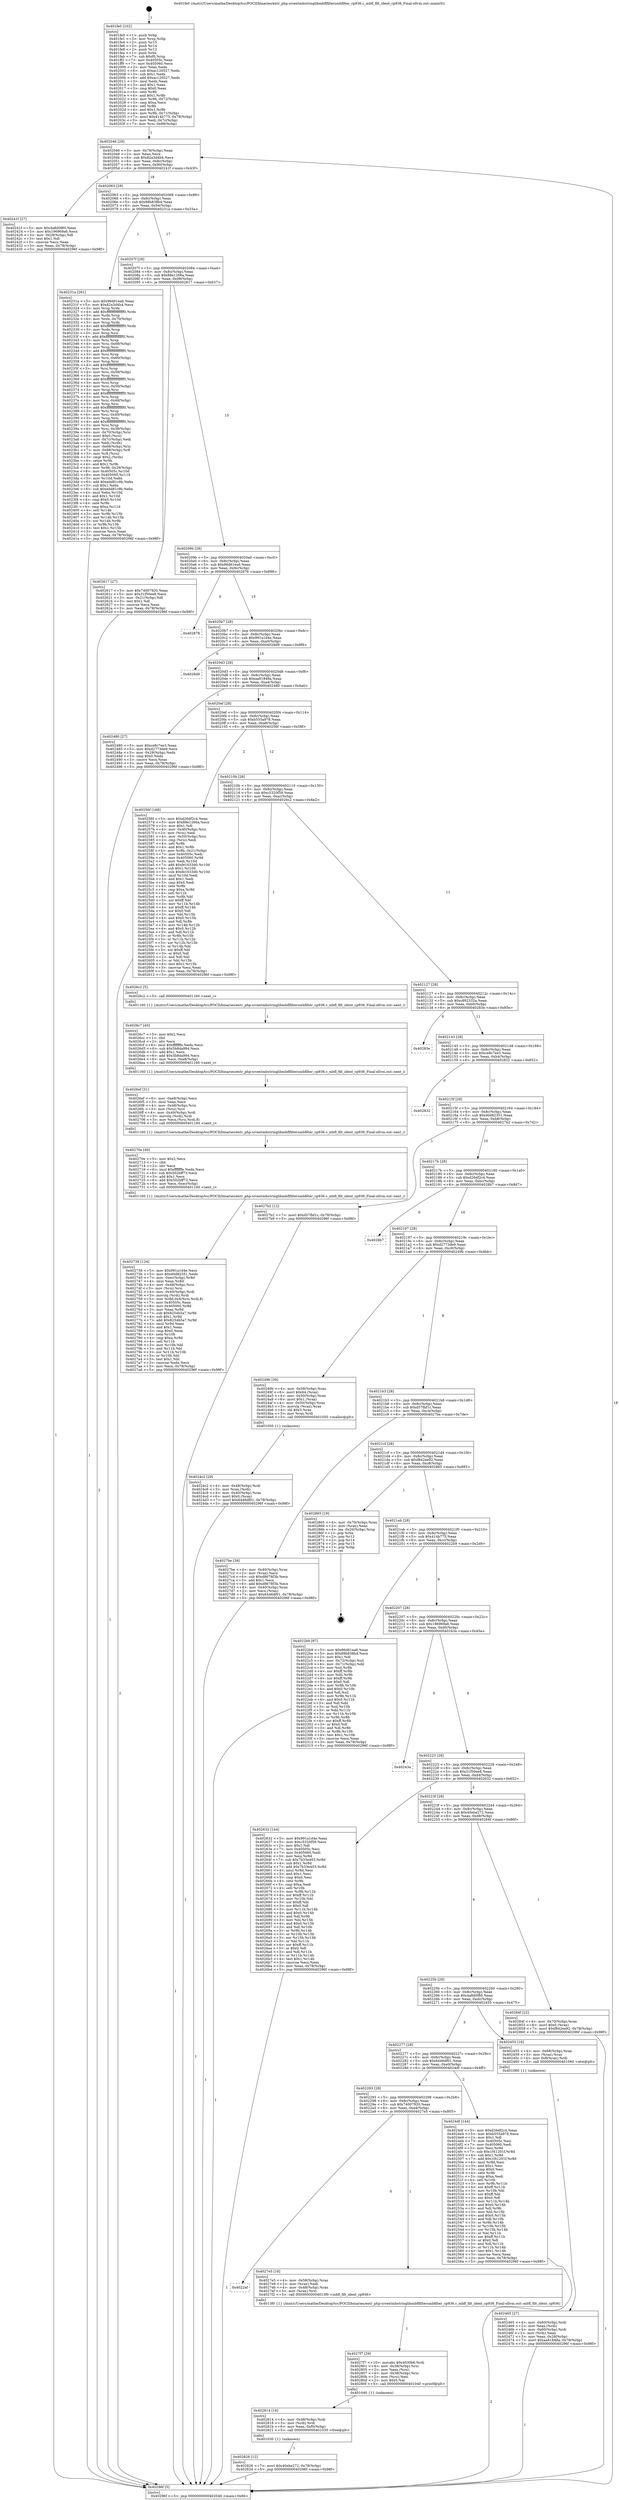 digraph "0x401fe0" {
  label = "0x401fe0 (/mnt/c/Users/mathe/Desktop/tcc/POCII/binaries/extr_php-srcextmbstringlibmbflfiltersmbfilter_cp936.c_mbfl_filt_ident_cp936_Final-ollvm.out::main(0))"
  labelloc = "t"
  node[shape=record]

  Entry [label="",width=0.3,height=0.3,shape=circle,fillcolor=black,style=filled]
  "0x402046" [label="{
     0x402046 [29]\l
     | [instrs]\l
     &nbsp;&nbsp;0x402046 \<+3\>: mov -0x78(%rbp),%eax\l
     &nbsp;&nbsp;0x402049 \<+2\>: mov %eax,%ecx\l
     &nbsp;&nbsp;0x40204b \<+6\>: sub $0x82a3d4b4,%ecx\l
     &nbsp;&nbsp;0x402051 \<+6\>: mov %eax,-0x8c(%rbp)\l
     &nbsp;&nbsp;0x402057 \<+6\>: mov %ecx,-0x90(%rbp)\l
     &nbsp;&nbsp;0x40205d \<+6\>: je 000000000040241f \<main+0x43f\>\l
  }"]
  "0x40241f" [label="{
     0x40241f [27]\l
     | [instrs]\l
     &nbsp;&nbsp;0x40241f \<+5\>: mov $0x4a8d0f80,%eax\l
     &nbsp;&nbsp;0x402424 \<+5\>: mov $0x196969a6,%ecx\l
     &nbsp;&nbsp;0x402429 \<+3\>: mov -0x29(%rbp),%dl\l
     &nbsp;&nbsp;0x40242c \<+3\>: test $0x1,%dl\l
     &nbsp;&nbsp;0x40242f \<+3\>: cmovne %ecx,%eax\l
     &nbsp;&nbsp;0x402432 \<+3\>: mov %eax,-0x78(%rbp)\l
     &nbsp;&nbsp;0x402435 \<+5\>: jmp 000000000040296f \<main+0x98f\>\l
  }"]
  "0x402063" [label="{
     0x402063 [28]\l
     | [instrs]\l
     &nbsp;&nbsp;0x402063 \<+5\>: jmp 0000000000402068 \<main+0x88\>\l
     &nbsp;&nbsp;0x402068 \<+6\>: mov -0x8c(%rbp),%eax\l
     &nbsp;&nbsp;0x40206e \<+5\>: sub $0x88b838b4,%eax\l
     &nbsp;&nbsp;0x402073 \<+6\>: mov %eax,-0x94(%rbp)\l
     &nbsp;&nbsp;0x402079 \<+6\>: je 000000000040231a \<main+0x33a\>\l
  }"]
  Exit [label="",width=0.3,height=0.3,shape=circle,fillcolor=black,style=filled,peripheries=2]
  "0x40231a" [label="{
     0x40231a [261]\l
     | [instrs]\l
     &nbsp;&nbsp;0x40231a \<+5\>: mov $0x96d61ea6,%eax\l
     &nbsp;&nbsp;0x40231f \<+5\>: mov $0x82a3d4b4,%ecx\l
     &nbsp;&nbsp;0x402324 \<+3\>: mov %rsp,%rdx\l
     &nbsp;&nbsp;0x402327 \<+4\>: add $0xfffffffffffffff0,%rdx\l
     &nbsp;&nbsp;0x40232b \<+3\>: mov %rdx,%rsp\l
     &nbsp;&nbsp;0x40232e \<+4\>: mov %rdx,-0x70(%rbp)\l
     &nbsp;&nbsp;0x402332 \<+3\>: mov %rsp,%rdx\l
     &nbsp;&nbsp;0x402335 \<+4\>: add $0xfffffffffffffff0,%rdx\l
     &nbsp;&nbsp;0x402339 \<+3\>: mov %rdx,%rsp\l
     &nbsp;&nbsp;0x40233c \<+3\>: mov %rsp,%rsi\l
     &nbsp;&nbsp;0x40233f \<+4\>: add $0xfffffffffffffff0,%rsi\l
     &nbsp;&nbsp;0x402343 \<+3\>: mov %rsi,%rsp\l
     &nbsp;&nbsp;0x402346 \<+4\>: mov %rsi,-0x68(%rbp)\l
     &nbsp;&nbsp;0x40234a \<+3\>: mov %rsp,%rsi\l
     &nbsp;&nbsp;0x40234d \<+4\>: add $0xfffffffffffffff0,%rsi\l
     &nbsp;&nbsp;0x402351 \<+3\>: mov %rsi,%rsp\l
     &nbsp;&nbsp;0x402354 \<+4\>: mov %rsi,-0x60(%rbp)\l
     &nbsp;&nbsp;0x402358 \<+3\>: mov %rsp,%rsi\l
     &nbsp;&nbsp;0x40235b \<+4\>: add $0xfffffffffffffff0,%rsi\l
     &nbsp;&nbsp;0x40235f \<+3\>: mov %rsi,%rsp\l
     &nbsp;&nbsp;0x402362 \<+4\>: mov %rsi,-0x58(%rbp)\l
     &nbsp;&nbsp;0x402366 \<+3\>: mov %rsp,%rsi\l
     &nbsp;&nbsp;0x402369 \<+4\>: add $0xfffffffffffffff0,%rsi\l
     &nbsp;&nbsp;0x40236d \<+3\>: mov %rsi,%rsp\l
     &nbsp;&nbsp;0x402370 \<+4\>: mov %rsi,-0x50(%rbp)\l
     &nbsp;&nbsp;0x402374 \<+3\>: mov %rsp,%rsi\l
     &nbsp;&nbsp;0x402377 \<+4\>: add $0xfffffffffffffff0,%rsi\l
     &nbsp;&nbsp;0x40237b \<+3\>: mov %rsi,%rsp\l
     &nbsp;&nbsp;0x40237e \<+4\>: mov %rsi,-0x48(%rbp)\l
     &nbsp;&nbsp;0x402382 \<+3\>: mov %rsp,%rsi\l
     &nbsp;&nbsp;0x402385 \<+4\>: add $0xfffffffffffffff0,%rsi\l
     &nbsp;&nbsp;0x402389 \<+3\>: mov %rsi,%rsp\l
     &nbsp;&nbsp;0x40238c \<+4\>: mov %rsi,-0x40(%rbp)\l
     &nbsp;&nbsp;0x402390 \<+3\>: mov %rsp,%rsi\l
     &nbsp;&nbsp;0x402393 \<+4\>: add $0xfffffffffffffff0,%rsi\l
     &nbsp;&nbsp;0x402397 \<+3\>: mov %rsi,%rsp\l
     &nbsp;&nbsp;0x40239a \<+4\>: mov %rsi,-0x38(%rbp)\l
     &nbsp;&nbsp;0x40239e \<+4\>: mov -0x70(%rbp),%rsi\l
     &nbsp;&nbsp;0x4023a2 \<+6\>: movl $0x0,(%rsi)\l
     &nbsp;&nbsp;0x4023a8 \<+3\>: mov -0x7c(%rbp),%edi\l
     &nbsp;&nbsp;0x4023ab \<+2\>: mov %edi,(%rdx)\l
     &nbsp;&nbsp;0x4023ad \<+4\>: mov -0x68(%rbp),%rsi\l
     &nbsp;&nbsp;0x4023b1 \<+7\>: mov -0x88(%rbp),%r8\l
     &nbsp;&nbsp;0x4023b8 \<+3\>: mov %r8,(%rsi)\l
     &nbsp;&nbsp;0x4023bb \<+3\>: cmpl $0x2,(%rdx)\l
     &nbsp;&nbsp;0x4023be \<+4\>: setne %r9b\l
     &nbsp;&nbsp;0x4023c2 \<+4\>: and $0x1,%r9b\l
     &nbsp;&nbsp;0x4023c6 \<+4\>: mov %r9b,-0x29(%rbp)\l
     &nbsp;&nbsp;0x4023ca \<+8\>: mov 0x40505c,%r10d\l
     &nbsp;&nbsp;0x4023d2 \<+8\>: mov 0x405060,%r11d\l
     &nbsp;&nbsp;0x4023da \<+3\>: mov %r10d,%ebx\l
     &nbsp;&nbsp;0x4023dd \<+6\>: add $0xedd81c9b,%ebx\l
     &nbsp;&nbsp;0x4023e3 \<+3\>: sub $0x1,%ebx\l
     &nbsp;&nbsp;0x4023e6 \<+6\>: sub $0xedd81c9b,%ebx\l
     &nbsp;&nbsp;0x4023ec \<+4\>: imul %ebx,%r10d\l
     &nbsp;&nbsp;0x4023f0 \<+4\>: and $0x1,%r10d\l
     &nbsp;&nbsp;0x4023f4 \<+4\>: cmp $0x0,%r10d\l
     &nbsp;&nbsp;0x4023f8 \<+4\>: sete %r9b\l
     &nbsp;&nbsp;0x4023fc \<+4\>: cmp $0xa,%r11d\l
     &nbsp;&nbsp;0x402400 \<+4\>: setl %r14b\l
     &nbsp;&nbsp;0x402404 \<+3\>: mov %r9b,%r15b\l
     &nbsp;&nbsp;0x402407 \<+3\>: and %r14b,%r15b\l
     &nbsp;&nbsp;0x40240a \<+3\>: xor %r14b,%r9b\l
     &nbsp;&nbsp;0x40240d \<+3\>: or %r9b,%r15b\l
     &nbsp;&nbsp;0x402410 \<+4\>: test $0x1,%r15b\l
     &nbsp;&nbsp;0x402414 \<+3\>: cmovne %ecx,%eax\l
     &nbsp;&nbsp;0x402417 \<+3\>: mov %eax,-0x78(%rbp)\l
     &nbsp;&nbsp;0x40241a \<+5\>: jmp 000000000040296f \<main+0x98f\>\l
  }"]
  "0x40207f" [label="{
     0x40207f [28]\l
     | [instrs]\l
     &nbsp;&nbsp;0x40207f \<+5\>: jmp 0000000000402084 \<main+0xa4\>\l
     &nbsp;&nbsp;0x402084 \<+6\>: mov -0x8c(%rbp),%eax\l
     &nbsp;&nbsp;0x40208a \<+5\>: sub $0x88e1266a,%eax\l
     &nbsp;&nbsp;0x40208f \<+6\>: mov %eax,-0x98(%rbp)\l
     &nbsp;&nbsp;0x402095 \<+6\>: je 0000000000402617 \<main+0x637\>\l
  }"]
  "0x402826" [label="{
     0x402826 [12]\l
     | [instrs]\l
     &nbsp;&nbsp;0x402826 \<+7\>: movl $0x40ebe272,-0x78(%rbp)\l
     &nbsp;&nbsp;0x40282d \<+5\>: jmp 000000000040296f \<main+0x98f\>\l
  }"]
  "0x402617" [label="{
     0x402617 [27]\l
     | [instrs]\l
     &nbsp;&nbsp;0x402617 \<+5\>: mov $0x74007920,%eax\l
     &nbsp;&nbsp;0x40261c \<+5\>: mov $0x31f50ee8,%ecx\l
     &nbsp;&nbsp;0x402621 \<+3\>: mov -0x21(%rbp),%dl\l
     &nbsp;&nbsp;0x402624 \<+3\>: test $0x1,%dl\l
     &nbsp;&nbsp;0x402627 \<+3\>: cmovne %ecx,%eax\l
     &nbsp;&nbsp;0x40262a \<+3\>: mov %eax,-0x78(%rbp)\l
     &nbsp;&nbsp;0x40262d \<+5\>: jmp 000000000040296f \<main+0x98f\>\l
  }"]
  "0x40209b" [label="{
     0x40209b [28]\l
     | [instrs]\l
     &nbsp;&nbsp;0x40209b \<+5\>: jmp 00000000004020a0 \<main+0xc0\>\l
     &nbsp;&nbsp;0x4020a0 \<+6\>: mov -0x8c(%rbp),%eax\l
     &nbsp;&nbsp;0x4020a6 \<+5\>: sub $0x96d61ea6,%eax\l
     &nbsp;&nbsp;0x4020ab \<+6\>: mov %eax,-0x9c(%rbp)\l
     &nbsp;&nbsp;0x4020b1 \<+6\>: je 0000000000402878 \<main+0x898\>\l
  }"]
  "0x402814" [label="{
     0x402814 [18]\l
     | [instrs]\l
     &nbsp;&nbsp;0x402814 \<+4\>: mov -0x48(%rbp),%rdi\l
     &nbsp;&nbsp;0x402818 \<+3\>: mov (%rdi),%rdi\l
     &nbsp;&nbsp;0x40281b \<+6\>: mov %eax,-0xf0(%rbp)\l
     &nbsp;&nbsp;0x402821 \<+5\>: call 0000000000401030 \<free@plt\>\l
     | [calls]\l
     &nbsp;&nbsp;0x401030 \{1\} (unknown)\l
  }"]
  "0x402878" [label="{
     0x402878\l
  }", style=dashed]
  "0x4020b7" [label="{
     0x4020b7 [28]\l
     | [instrs]\l
     &nbsp;&nbsp;0x4020b7 \<+5\>: jmp 00000000004020bc \<main+0xdc\>\l
     &nbsp;&nbsp;0x4020bc \<+6\>: mov -0x8c(%rbp),%eax\l
     &nbsp;&nbsp;0x4020c2 \<+5\>: sub $0x991a1d4e,%eax\l
     &nbsp;&nbsp;0x4020c7 \<+6\>: mov %eax,-0xa0(%rbp)\l
     &nbsp;&nbsp;0x4020cd \<+6\>: je 00000000004028d9 \<main+0x8f9\>\l
  }"]
  "0x4027f7" [label="{
     0x4027f7 [29]\l
     | [instrs]\l
     &nbsp;&nbsp;0x4027f7 \<+10\>: movabs $0x4030b6,%rdi\l
     &nbsp;&nbsp;0x402801 \<+4\>: mov -0x38(%rbp),%rsi\l
     &nbsp;&nbsp;0x402805 \<+2\>: mov %eax,(%rsi)\l
     &nbsp;&nbsp;0x402807 \<+4\>: mov -0x38(%rbp),%rsi\l
     &nbsp;&nbsp;0x40280b \<+2\>: mov (%rsi),%esi\l
     &nbsp;&nbsp;0x40280d \<+2\>: mov $0x0,%al\l
     &nbsp;&nbsp;0x40280f \<+5\>: call 0000000000401040 \<printf@plt\>\l
     | [calls]\l
     &nbsp;&nbsp;0x401040 \{1\} (unknown)\l
  }"]
  "0x4028d9" [label="{
     0x4028d9\l
  }", style=dashed]
  "0x4020d3" [label="{
     0x4020d3 [28]\l
     | [instrs]\l
     &nbsp;&nbsp;0x4020d3 \<+5\>: jmp 00000000004020d8 \<main+0xf8\>\l
     &nbsp;&nbsp;0x4020d8 \<+6\>: mov -0x8c(%rbp),%eax\l
     &nbsp;&nbsp;0x4020de \<+5\>: sub $0xaa81848a,%eax\l
     &nbsp;&nbsp;0x4020e3 \<+6\>: mov %eax,-0xa4(%rbp)\l
     &nbsp;&nbsp;0x4020e9 \<+6\>: je 0000000000402480 \<main+0x4a0\>\l
  }"]
  "0x4022af" [label="{
     0x4022af\l
  }", style=dashed]
  "0x402480" [label="{
     0x402480 [27]\l
     | [instrs]\l
     &nbsp;&nbsp;0x402480 \<+5\>: mov $0xce8c7ee3,%eax\l
     &nbsp;&nbsp;0x402485 \<+5\>: mov $0xd2773de9,%ecx\l
     &nbsp;&nbsp;0x40248a \<+3\>: mov -0x28(%rbp),%edx\l
     &nbsp;&nbsp;0x40248d \<+3\>: cmp $0x0,%edx\l
     &nbsp;&nbsp;0x402490 \<+3\>: cmove %ecx,%eax\l
     &nbsp;&nbsp;0x402493 \<+3\>: mov %eax,-0x78(%rbp)\l
     &nbsp;&nbsp;0x402496 \<+5\>: jmp 000000000040296f \<main+0x98f\>\l
  }"]
  "0x4020ef" [label="{
     0x4020ef [28]\l
     | [instrs]\l
     &nbsp;&nbsp;0x4020ef \<+5\>: jmp 00000000004020f4 \<main+0x114\>\l
     &nbsp;&nbsp;0x4020f4 \<+6\>: mov -0x8c(%rbp),%eax\l
     &nbsp;&nbsp;0x4020fa \<+5\>: sub $0xb555a978,%eax\l
     &nbsp;&nbsp;0x4020ff \<+6\>: mov %eax,-0xa8(%rbp)\l
     &nbsp;&nbsp;0x402105 \<+6\>: je 000000000040256f \<main+0x58f\>\l
  }"]
  "0x4027e5" [label="{
     0x4027e5 [18]\l
     | [instrs]\l
     &nbsp;&nbsp;0x4027e5 \<+4\>: mov -0x58(%rbp),%rax\l
     &nbsp;&nbsp;0x4027e9 \<+2\>: mov (%rax),%edi\l
     &nbsp;&nbsp;0x4027eb \<+4\>: mov -0x48(%rbp),%rax\l
     &nbsp;&nbsp;0x4027ef \<+3\>: mov (%rax),%rsi\l
     &nbsp;&nbsp;0x4027f2 \<+5\>: call 00000000004013f0 \<mbfl_filt_ident_cp936\>\l
     | [calls]\l
     &nbsp;&nbsp;0x4013f0 \{1\} (/mnt/c/Users/mathe/Desktop/tcc/POCII/binaries/extr_php-srcextmbstringlibmbflfiltersmbfilter_cp936.c_mbfl_filt_ident_cp936_Final-ollvm.out::mbfl_filt_ident_cp936)\l
  }"]
  "0x40256f" [label="{
     0x40256f [168]\l
     | [instrs]\l
     &nbsp;&nbsp;0x40256f \<+5\>: mov $0xd26df2c4,%eax\l
     &nbsp;&nbsp;0x402574 \<+5\>: mov $0x88e1266a,%ecx\l
     &nbsp;&nbsp;0x402579 \<+2\>: mov $0x1,%dl\l
     &nbsp;&nbsp;0x40257b \<+4\>: mov -0x40(%rbp),%rsi\l
     &nbsp;&nbsp;0x40257f \<+2\>: mov (%rsi),%edi\l
     &nbsp;&nbsp;0x402581 \<+4\>: mov -0x50(%rbp),%rsi\l
     &nbsp;&nbsp;0x402585 \<+2\>: cmp (%rsi),%edi\l
     &nbsp;&nbsp;0x402587 \<+4\>: setl %r8b\l
     &nbsp;&nbsp;0x40258b \<+4\>: and $0x1,%r8b\l
     &nbsp;&nbsp;0x40258f \<+4\>: mov %r8b,-0x21(%rbp)\l
     &nbsp;&nbsp;0x402593 \<+7\>: mov 0x40505c,%edi\l
     &nbsp;&nbsp;0x40259a \<+8\>: mov 0x405060,%r9d\l
     &nbsp;&nbsp;0x4025a2 \<+3\>: mov %edi,%r10d\l
     &nbsp;&nbsp;0x4025a5 \<+7\>: add $0xfe1633d0,%r10d\l
     &nbsp;&nbsp;0x4025ac \<+4\>: sub $0x1,%r10d\l
     &nbsp;&nbsp;0x4025b0 \<+7\>: sub $0xfe1633d0,%r10d\l
     &nbsp;&nbsp;0x4025b7 \<+4\>: imul %r10d,%edi\l
     &nbsp;&nbsp;0x4025bb \<+3\>: and $0x1,%edi\l
     &nbsp;&nbsp;0x4025be \<+3\>: cmp $0x0,%edi\l
     &nbsp;&nbsp;0x4025c1 \<+4\>: sete %r8b\l
     &nbsp;&nbsp;0x4025c5 \<+4\>: cmp $0xa,%r9d\l
     &nbsp;&nbsp;0x4025c9 \<+4\>: setl %r11b\l
     &nbsp;&nbsp;0x4025cd \<+3\>: mov %r8b,%bl\l
     &nbsp;&nbsp;0x4025d0 \<+3\>: xor $0xff,%bl\l
     &nbsp;&nbsp;0x4025d3 \<+3\>: mov %r11b,%r14b\l
     &nbsp;&nbsp;0x4025d6 \<+4\>: xor $0xff,%r14b\l
     &nbsp;&nbsp;0x4025da \<+3\>: xor $0x0,%dl\l
     &nbsp;&nbsp;0x4025dd \<+3\>: mov %bl,%r15b\l
     &nbsp;&nbsp;0x4025e0 \<+4\>: and $0x0,%r15b\l
     &nbsp;&nbsp;0x4025e4 \<+3\>: and %dl,%r8b\l
     &nbsp;&nbsp;0x4025e7 \<+3\>: mov %r14b,%r12b\l
     &nbsp;&nbsp;0x4025ea \<+4\>: and $0x0,%r12b\l
     &nbsp;&nbsp;0x4025ee \<+3\>: and %dl,%r11b\l
     &nbsp;&nbsp;0x4025f1 \<+3\>: or %r8b,%r15b\l
     &nbsp;&nbsp;0x4025f4 \<+3\>: or %r11b,%r12b\l
     &nbsp;&nbsp;0x4025f7 \<+3\>: xor %r12b,%r15b\l
     &nbsp;&nbsp;0x4025fa \<+3\>: or %r14b,%bl\l
     &nbsp;&nbsp;0x4025fd \<+3\>: xor $0xff,%bl\l
     &nbsp;&nbsp;0x402600 \<+3\>: or $0x0,%dl\l
     &nbsp;&nbsp;0x402603 \<+2\>: and %dl,%bl\l
     &nbsp;&nbsp;0x402605 \<+3\>: or %bl,%r15b\l
     &nbsp;&nbsp;0x402608 \<+4\>: test $0x1,%r15b\l
     &nbsp;&nbsp;0x40260c \<+3\>: cmovne %ecx,%eax\l
     &nbsp;&nbsp;0x40260f \<+3\>: mov %eax,-0x78(%rbp)\l
     &nbsp;&nbsp;0x402612 \<+5\>: jmp 000000000040296f \<main+0x98f\>\l
  }"]
  "0x40210b" [label="{
     0x40210b [28]\l
     | [instrs]\l
     &nbsp;&nbsp;0x40210b \<+5\>: jmp 0000000000402110 \<main+0x130\>\l
     &nbsp;&nbsp;0x402110 \<+6\>: mov -0x8c(%rbp),%eax\l
     &nbsp;&nbsp;0x402116 \<+5\>: sub $0xc5320f59,%eax\l
     &nbsp;&nbsp;0x40211b \<+6\>: mov %eax,-0xac(%rbp)\l
     &nbsp;&nbsp;0x402121 \<+6\>: je 00000000004026c2 \<main+0x6e2\>\l
  }"]
  "0x402736" [label="{
     0x402736 [124]\l
     | [instrs]\l
     &nbsp;&nbsp;0x402736 \<+5\>: mov $0x991a1d4e,%ecx\l
     &nbsp;&nbsp;0x40273b \<+5\>: mov $0xd0d82351,%edx\l
     &nbsp;&nbsp;0x402740 \<+7\>: mov -0xec(%rbp),%r8d\l
     &nbsp;&nbsp;0x402747 \<+4\>: imul %eax,%r8d\l
     &nbsp;&nbsp;0x40274b \<+4\>: mov -0x48(%rbp),%rsi\l
     &nbsp;&nbsp;0x40274f \<+3\>: mov (%rsi),%rsi\l
     &nbsp;&nbsp;0x402752 \<+4\>: mov -0x40(%rbp),%rdi\l
     &nbsp;&nbsp;0x402756 \<+3\>: movslq (%rdi),%rdi\l
     &nbsp;&nbsp;0x402759 \<+5\>: mov %r8d,0x4(%rsi,%rdi,8)\l
     &nbsp;&nbsp;0x40275e \<+7\>: mov 0x40505c,%eax\l
     &nbsp;&nbsp;0x402765 \<+8\>: mov 0x405060,%r8d\l
     &nbsp;&nbsp;0x40276d \<+3\>: mov %eax,%r9d\l
     &nbsp;&nbsp;0x402770 \<+7\>: sub $0x8254b5a7,%r9d\l
     &nbsp;&nbsp;0x402777 \<+4\>: sub $0x1,%r9d\l
     &nbsp;&nbsp;0x40277b \<+7\>: add $0x8254b5a7,%r9d\l
     &nbsp;&nbsp;0x402782 \<+4\>: imul %r9d,%eax\l
     &nbsp;&nbsp;0x402786 \<+3\>: and $0x1,%eax\l
     &nbsp;&nbsp;0x402789 \<+3\>: cmp $0x0,%eax\l
     &nbsp;&nbsp;0x40278c \<+4\>: sete %r10b\l
     &nbsp;&nbsp;0x402790 \<+4\>: cmp $0xa,%r8d\l
     &nbsp;&nbsp;0x402794 \<+4\>: setl %r11b\l
     &nbsp;&nbsp;0x402798 \<+3\>: mov %r10b,%bl\l
     &nbsp;&nbsp;0x40279b \<+3\>: and %r11b,%bl\l
     &nbsp;&nbsp;0x40279e \<+3\>: xor %r11b,%r10b\l
     &nbsp;&nbsp;0x4027a1 \<+3\>: or %r10b,%bl\l
     &nbsp;&nbsp;0x4027a4 \<+3\>: test $0x1,%bl\l
     &nbsp;&nbsp;0x4027a7 \<+3\>: cmovne %edx,%ecx\l
     &nbsp;&nbsp;0x4027aa \<+3\>: mov %ecx,-0x78(%rbp)\l
     &nbsp;&nbsp;0x4027ad \<+5\>: jmp 000000000040296f \<main+0x98f\>\l
  }"]
  "0x4026c2" [label="{
     0x4026c2 [5]\l
     | [instrs]\l
     &nbsp;&nbsp;0x4026c2 \<+5\>: call 0000000000401160 \<next_i\>\l
     | [calls]\l
     &nbsp;&nbsp;0x401160 \{1\} (/mnt/c/Users/mathe/Desktop/tcc/POCII/binaries/extr_php-srcextmbstringlibmbflfiltersmbfilter_cp936.c_mbfl_filt_ident_cp936_Final-ollvm.out::next_i)\l
  }"]
  "0x402127" [label="{
     0x402127 [28]\l
     | [instrs]\l
     &nbsp;&nbsp;0x402127 \<+5\>: jmp 000000000040212c \<main+0x14c\>\l
     &nbsp;&nbsp;0x40212c \<+6\>: mov -0x8c(%rbp),%eax\l
     &nbsp;&nbsp;0x402132 \<+5\>: sub $0xc892332a,%eax\l
     &nbsp;&nbsp;0x402137 \<+6\>: mov %eax,-0xb0(%rbp)\l
     &nbsp;&nbsp;0x40213d \<+6\>: je 000000000040283e \<main+0x85e\>\l
  }"]
  "0x40270e" [label="{
     0x40270e [40]\l
     | [instrs]\l
     &nbsp;&nbsp;0x40270e \<+5\>: mov $0x2,%ecx\l
     &nbsp;&nbsp;0x402713 \<+1\>: cltd\l
     &nbsp;&nbsp;0x402714 \<+2\>: idiv %ecx\l
     &nbsp;&nbsp;0x402716 \<+6\>: imul $0xfffffffe,%edx,%ecx\l
     &nbsp;&nbsp;0x40271c \<+6\>: sub $0x502bff73,%ecx\l
     &nbsp;&nbsp;0x402722 \<+3\>: add $0x1,%ecx\l
     &nbsp;&nbsp;0x402725 \<+6\>: add $0x502bff73,%ecx\l
     &nbsp;&nbsp;0x40272b \<+6\>: mov %ecx,-0xec(%rbp)\l
     &nbsp;&nbsp;0x402731 \<+5\>: call 0000000000401160 \<next_i\>\l
     | [calls]\l
     &nbsp;&nbsp;0x401160 \{1\} (/mnt/c/Users/mathe/Desktop/tcc/POCII/binaries/extr_php-srcextmbstringlibmbflfiltersmbfilter_cp936.c_mbfl_filt_ident_cp936_Final-ollvm.out::next_i)\l
  }"]
  "0x40283e" [label="{
     0x40283e\l
  }", style=dashed]
  "0x402143" [label="{
     0x402143 [28]\l
     | [instrs]\l
     &nbsp;&nbsp;0x402143 \<+5\>: jmp 0000000000402148 \<main+0x168\>\l
     &nbsp;&nbsp;0x402148 \<+6\>: mov -0x8c(%rbp),%eax\l
     &nbsp;&nbsp;0x40214e \<+5\>: sub $0xce8c7ee3,%eax\l
     &nbsp;&nbsp;0x402153 \<+6\>: mov %eax,-0xb4(%rbp)\l
     &nbsp;&nbsp;0x402159 \<+6\>: je 0000000000402832 \<main+0x852\>\l
  }"]
  "0x4026ef" [label="{
     0x4026ef [31]\l
     | [instrs]\l
     &nbsp;&nbsp;0x4026ef \<+6\>: mov -0xe8(%rbp),%ecx\l
     &nbsp;&nbsp;0x4026f5 \<+3\>: imul %eax,%ecx\l
     &nbsp;&nbsp;0x4026f8 \<+4\>: mov -0x48(%rbp),%rsi\l
     &nbsp;&nbsp;0x4026fc \<+3\>: mov (%rsi),%rsi\l
     &nbsp;&nbsp;0x4026ff \<+4\>: mov -0x40(%rbp),%rdi\l
     &nbsp;&nbsp;0x402703 \<+3\>: movslq (%rdi),%rdi\l
     &nbsp;&nbsp;0x402706 \<+3\>: mov %ecx,(%rsi,%rdi,8)\l
     &nbsp;&nbsp;0x402709 \<+5\>: call 0000000000401160 \<next_i\>\l
     | [calls]\l
     &nbsp;&nbsp;0x401160 \{1\} (/mnt/c/Users/mathe/Desktop/tcc/POCII/binaries/extr_php-srcextmbstringlibmbflfiltersmbfilter_cp936.c_mbfl_filt_ident_cp936_Final-ollvm.out::next_i)\l
  }"]
  "0x402832" [label="{
     0x402832\l
  }", style=dashed]
  "0x40215f" [label="{
     0x40215f [28]\l
     | [instrs]\l
     &nbsp;&nbsp;0x40215f \<+5\>: jmp 0000000000402164 \<main+0x184\>\l
     &nbsp;&nbsp;0x402164 \<+6\>: mov -0x8c(%rbp),%eax\l
     &nbsp;&nbsp;0x40216a \<+5\>: sub $0xd0d82351,%eax\l
     &nbsp;&nbsp;0x40216f \<+6\>: mov %eax,-0xb8(%rbp)\l
     &nbsp;&nbsp;0x402175 \<+6\>: je 00000000004027b2 \<main+0x7d2\>\l
  }"]
  "0x4026c7" [label="{
     0x4026c7 [40]\l
     | [instrs]\l
     &nbsp;&nbsp;0x4026c7 \<+5\>: mov $0x2,%ecx\l
     &nbsp;&nbsp;0x4026cc \<+1\>: cltd\l
     &nbsp;&nbsp;0x4026cd \<+2\>: idiv %ecx\l
     &nbsp;&nbsp;0x4026cf \<+6\>: imul $0xfffffffe,%edx,%ecx\l
     &nbsp;&nbsp;0x4026d5 \<+6\>: sub $0x5b8da984,%ecx\l
     &nbsp;&nbsp;0x4026db \<+3\>: add $0x1,%ecx\l
     &nbsp;&nbsp;0x4026de \<+6\>: add $0x5b8da984,%ecx\l
     &nbsp;&nbsp;0x4026e4 \<+6\>: mov %ecx,-0xe8(%rbp)\l
     &nbsp;&nbsp;0x4026ea \<+5\>: call 0000000000401160 \<next_i\>\l
     | [calls]\l
     &nbsp;&nbsp;0x401160 \{1\} (/mnt/c/Users/mathe/Desktop/tcc/POCII/binaries/extr_php-srcextmbstringlibmbflfiltersmbfilter_cp936.c_mbfl_filt_ident_cp936_Final-ollvm.out::next_i)\l
  }"]
  "0x4027b2" [label="{
     0x4027b2 [12]\l
     | [instrs]\l
     &nbsp;&nbsp;0x4027b2 \<+7\>: movl $0xd57fbf1c,-0x78(%rbp)\l
     &nbsp;&nbsp;0x4027b9 \<+5\>: jmp 000000000040296f \<main+0x98f\>\l
  }"]
  "0x40217b" [label="{
     0x40217b [28]\l
     | [instrs]\l
     &nbsp;&nbsp;0x40217b \<+5\>: jmp 0000000000402180 \<main+0x1a0\>\l
     &nbsp;&nbsp;0x402180 \<+6\>: mov -0x8c(%rbp),%eax\l
     &nbsp;&nbsp;0x402186 \<+5\>: sub $0xd26df2c4,%eax\l
     &nbsp;&nbsp;0x40218b \<+6\>: mov %eax,-0xbc(%rbp)\l
     &nbsp;&nbsp;0x402191 \<+6\>: je 00000000004028b7 \<main+0x8d7\>\l
  }"]
  "0x402293" [label="{
     0x402293 [28]\l
     | [instrs]\l
     &nbsp;&nbsp;0x402293 \<+5\>: jmp 0000000000402298 \<main+0x2b8\>\l
     &nbsp;&nbsp;0x402298 \<+6\>: mov -0x8c(%rbp),%eax\l
     &nbsp;&nbsp;0x40229e \<+5\>: sub $0x74007920,%eax\l
     &nbsp;&nbsp;0x4022a3 \<+6\>: mov %eax,-0xe4(%rbp)\l
     &nbsp;&nbsp;0x4022a9 \<+6\>: je 00000000004027e5 \<main+0x805\>\l
  }"]
  "0x4028b7" [label="{
     0x4028b7\l
  }", style=dashed]
  "0x402197" [label="{
     0x402197 [28]\l
     | [instrs]\l
     &nbsp;&nbsp;0x402197 \<+5\>: jmp 000000000040219c \<main+0x1bc\>\l
     &nbsp;&nbsp;0x40219c \<+6\>: mov -0x8c(%rbp),%eax\l
     &nbsp;&nbsp;0x4021a2 \<+5\>: sub $0xd2773de9,%eax\l
     &nbsp;&nbsp;0x4021a7 \<+6\>: mov %eax,-0xc0(%rbp)\l
     &nbsp;&nbsp;0x4021ad \<+6\>: je 000000000040249b \<main+0x4bb\>\l
  }"]
  "0x4024df" [label="{
     0x4024df [144]\l
     | [instrs]\l
     &nbsp;&nbsp;0x4024df \<+5\>: mov $0xd26df2c4,%eax\l
     &nbsp;&nbsp;0x4024e4 \<+5\>: mov $0xb555a978,%ecx\l
     &nbsp;&nbsp;0x4024e9 \<+2\>: mov $0x1,%dl\l
     &nbsp;&nbsp;0x4024eb \<+7\>: mov 0x40505c,%esi\l
     &nbsp;&nbsp;0x4024f2 \<+7\>: mov 0x405060,%edi\l
     &nbsp;&nbsp;0x4024f9 \<+3\>: mov %esi,%r8d\l
     &nbsp;&nbsp;0x4024fc \<+7\>: sub $0x1f41201f,%r8d\l
     &nbsp;&nbsp;0x402503 \<+4\>: sub $0x1,%r8d\l
     &nbsp;&nbsp;0x402507 \<+7\>: add $0x1f41201f,%r8d\l
     &nbsp;&nbsp;0x40250e \<+4\>: imul %r8d,%esi\l
     &nbsp;&nbsp;0x402512 \<+3\>: and $0x1,%esi\l
     &nbsp;&nbsp;0x402515 \<+3\>: cmp $0x0,%esi\l
     &nbsp;&nbsp;0x402518 \<+4\>: sete %r9b\l
     &nbsp;&nbsp;0x40251c \<+3\>: cmp $0xa,%edi\l
     &nbsp;&nbsp;0x40251f \<+4\>: setl %r10b\l
     &nbsp;&nbsp;0x402523 \<+3\>: mov %r9b,%r11b\l
     &nbsp;&nbsp;0x402526 \<+4\>: xor $0xff,%r11b\l
     &nbsp;&nbsp;0x40252a \<+3\>: mov %r10b,%bl\l
     &nbsp;&nbsp;0x40252d \<+3\>: xor $0xff,%bl\l
     &nbsp;&nbsp;0x402530 \<+3\>: xor $0x0,%dl\l
     &nbsp;&nbsp;0x402533 \<+3\>: mov %r11b,%r14b\l
     &nbsp;&nbsp;0x402536 \<+4\>: and $0x0,%r14b\l
     &nbsp;&nbsp;0x40253a \<+3\>: and %dl,%r9b\l
     &nbsp;&nbsp;0x40253d \<+3\>: mov %bl,%r15b\l
     &nbsp;&nbsp;0x402540 \<+4\>: and $0x0,%r15b\l
     &nbsp;&nbsp;0x402544 \<+3\>: and %dl,%r10b\l
     &nbsp;&nbsp;0x402547 \<+3\>: or %r9b,%r14b\l
     &nbsp;&nbsp;0x40254a \<+3\>: or %r10b,%r15b\l
     &nbsp;&nbsp;0x40254d \<+3\>: xor %r15b,%r14b\l
     &nbsp;&nbsp;0x402550 \<+3\>: or %bl,%r11b\l
     &nbsp;&nbsp;0x402553 \<+4\>: xor $0xff,%r11b\l
     &nbsp;&nbsp;0x402557 \<+3\>: or $0x0,%dl\l
     &nbsp;&nbsp;0x40255a \<+3\>: and %dl,%r11b\l
     &nbsp;&nbsp;0x40255d \<+3\>: or %r11b,%r14b\l
     &nbsp;&nbsp;0x402560 \<+4\>: test $0x1,%r14b\l
     &nbsp;&nbsp;0x402564 \<+3\>: cmovne %ecx,%eax\l
     &nbsp;&nbsp;0x402567 \<+3\>: mov %eax,-0x78(%rbp)\l
     &nbsp;&nbsp;0x40256a \<+5\>: jmp 000000000040296f \<main+0x98f\>\l
  }"]
  "0x40249b" [label="{
     0x40249b [39]\l
     | [instrs]\l
     &nbsp;&nbsp;0x40249b \<+4\>: mov -0x58(%rbp),%rax\l
     &nbsp;&nbsp;0x40249f \<+6\>: movl $0x64,(%rax)\l
     &nbsp;&nbsp;0x4024a5 \<+4\>: mov -0x50(%rbp),%rax\l
     &nbsp;&nbsp;0x4024a9 \<+6\>: movl $0x1,(%rax)\l
     &nbsp;&nbsp;0x4024af \<+4\>: mov -0x50(%rbp),%rax\l
     &nbsp;&nbsp;0x4024b3 \<+3\>: movslq (%rax),%rax\l
     &nbsp;&nbsp;0x4024b6 \<+4\>: shl $0x3,%rax\l
     &nbsp;&nbsp;0x4024ba \<+3\>: mov %rax,%rdi\l
     &nbsp;&nbsp;0x4024bd \<+5\>: call 0000000000401050 \<malloc@plt\>\l
     | [calls]\l
     &nbsp;&nbsp;0x401050 \{1\} (unknown)\l
  }"]
  "0x4021b3" [label="{
     0x4021b3 [28]\l
     | [instrs]\l
     &nbsp;&nbsp;0x4021b3 \<+5\>: jmp 00000000004021b8 \<main+0x1d8\>\l
     &nbsp;&nbsp;0x4021b8 \<+6\>: mov -0x8c(%rbp),%eax\l
     &nbsp;&nbsp;0x4021be \<+5\>: sub $0xd57fbf1c,%eax\l
     &nbsp;&nbsp;0x4021c3 \<+6\>: mov %eax,-0xc4(%rbp)\l
     &nbsp;&nbsp;0x4021c9 \<+6\>: je 00000000004027be \<main+0x7de\>\l
  }"]
  "0x4024c2" [label="{
     0x4024c2 [29]\l
     | [instrs]\l
     &nbsp;&nbsp;0x4024c2 \<+4\>: mov -0x48(%rbp),%rdi\l
     &nbsp;&nbsp;0x4024c6 \<+3\>: mov %rax,(%rdi)\l
     &nbsp;&nbsp;0x4024c9 \<+4\>: mov -0x40(%rbp),%rax\l
     &nbsp;&nbsp;0x4024cd \<+6\>: movl $0x0,(%rax)\l
     &nbsp;&nbsp;0x4024d3 \<+7\>: movl $0x6446df01,-0x78(%rbp)\l
     &nbsp;&nbsp;0x4024da \<+5\>: jmp 000000000040296f \<main+0x98f\>\l
  }"]
  "0x4027be" [label="{
     0x4027be [39]\l
     | [instrs]\l
     &nbsp;&nbsp;0x4027be \<+4\>: mov -0x40(%rbp),%rax\l
     &nbsp;&nbsp;0x4027c2 \<+2\>: mov (%rax),%ecx\l
     &nbsp;&nbsp;0x4027c4 \<+6\>: sub $0xd8678f3b,%ecx\l
     &nbsp;&nbsp;0x4027ca \<+3\>: add $0x1,%ecx\l
     &nbsp;&nbsp;0x4027cd \<+6\>: add $0xd8678f3b,%ecx\l
     &nbsp;&nbsp;0x4027d3 \<+4\>: mov -0x40(%rbp),%rax\l
     &nbsp;&nbsp;0x4027d7 \<+2\>: mov %ecx,(%rax)\l
     &nbsp;&nbsp;0x4027d9 \<+7\>: movl $0x6446df01,-0x78(%rbp)\l
     &nbsp;&nbsp;0x4027e0 \<+5\>: jmp 000000000040296f \<main+0x98f\>\l
  }"]
  "0x4021cf" [label="{
     0x4021cf [28]\l
     | [instrs]\l
     &nbsp;&nbsp;0x4021cf \<+5\>: jmp 00000000004021d4 \<main+0x1f4\>\l
     &nbsp;&nbsp;0x4021d4 \<+6\>: mov -0x8c(%rbp),%eax\l
     &nbsp;&nbsp;0x4021da \<+5\>: sub $0xf842ee92,%eax\l
     &nbsp;&nbsp;0x4021df \<+6\>: mov %eax,-0xc8(%rbp)\l
     &nbsp;&nbsp;0x4021e5 \<+6\>: je 0000000000402865 \<main+0x885\>\l
  }"]
  "0x402465" [label="{
     0x402465 [27]\l
     | [instrs]\l
     &nbsp;&nbsp;0x402465 \<+4\>: mov -0x60(%rbp),%rdi\l
     &nbsp;&nbsp;0x402469 \<+2\>: mov %eax,(%rdi)\l
     &nbsp;&nbsp;0x40246b \<+4\>: mov -0x60(%rbp),%rdi\l
     &nbsp;&nbsp;0x40246f \<+2\>: mov (%rdi),%eax\l
     &nbsp;&nbsp;0x402471 \<+3\>: mov %eax,-0x28(%rbp)\l
     &nbsp;&nbsp;0x402474 \<+7\>: movl $0xaa81848a,-0x78(%rbp)\l
     &nbsp;&nbsp;0x40247b \<+5\>: jmp 000000000040296f \<main+0x98f\>\l
  }"]
  "0x402865" [label="{
     0x402865 [19]\l
     | [instrs]\l
     &nbsp;&nbsp;0x402865 \<+4\>: mov -0x70(%rbp),%rax\l
     &nbsp;&nbsp;0x402869 \<+2\>: mov (%rax),%eax\l
     &nbsp;&nbsp;0x40286b \<+4\>: lea -0x20(%rbp),%rsp\l
     &nbsp;&nbsp;0x40286f \<+1\>: pop %rbx\l
     &nbsp;&nbsp;0x402870 \<+2\>: pop %r12\l
     &nbsp;&nbsp;0x402872 \<+2\>: pop %r14\l
     &nbsp;&nbsp;0x402874 \<+2\>: pop %r15\l
     &nbsp;&nbsp;0x402876 \<+1\>: pop %rbp\l
     &nbsp;&nbsp;0x402877 \<+1\>: ret\l
  }"]
  "0x4021eb" [label="{
     0x4021eb [28]\l
     | [instrs]\l
     &nbsp;&nbsp;0x4021eb \<+5\>: jmp 00000000004021f0 \<main+0x210\>\l
     &nbsp;&nbsp;0x4021f0 \<+6\>: mov -0x8c(%rbp),%eax\l
     &nbsp;&nbsp;0x4021f6 \<+5\>: sub $0x414b775,%eax\l
     &nbsp;&nbsp;0x4021fb \<+6\>: mov %eax,-0xcc(%rbp)\l
     &nbsp;&nbsp;0x402201 \<+6\>: je 00000000004022b9 \<main+0x2d9\>\l
  }"]
  "0x402277" [label="{
     0x402277 [28]\l
     | [instrs]\l
     &nbsp;&nbsp;0x402277 \<+5\>: jmp 000000000040227c \<main+0x29c\>\l
     &nbsp;&nbsp;0x40227c \<+6\>: mov -0x8c(%rbp),%eax\l
     &nbsp;&nbsp;0x402282 \<+5\>: sub $0x6446df01,%eax\l
     &nbsp;&nbsp;0x402287 \<+6\>: mov %eax,-0xe0(%rbp)\l
     &nbsp;&nbsp;0x40228d \<+6\>: je 00000000004024df \<main+0x4ff\>\l
  }"]
  "0x4022b9" [label="{
     0x4022b9 [97]\l
     | [instrs]\l
     &nbsp;&nbsp;0x4022b9 \<+5\>: mov $0x96d61ea6,%eax\l
     &nbsp;&nbsp;0x4022be \<+5\>: mov $0x88b838b4,%ecx\l
     &nbsp;&nbsp;0x4022c3 \<+2\>: mov $0x1,%dl\l
     &nbsp;&nbsp;0x4022c5 \<+4\>: mov -0x72(%rbp),%sil\l
     &nbsp;&nbsp;0x4022c9 \<+4\>: mov -0x71(%rbp),%dil\l
     &nbsp;&nbsp;0x4022cd \<+3\>: mov %sil,%r8b\l
     &nbsp;&nbsp;0x4022d0 \<+4\>: xor $0xff,%r8b\l
     &nbsp;&nbsp;0x4022d4 \<+3\>: mov %dil,%r9b\l
     &nbsp;&nbsp;0x4022d7 \<+4\>: xor $0xff,%r9b\l
     &nbsp;&nbsp;0x4022db \<+3\>: xor $0x0,%dl\l
     &nbsp;&nbsp;0x4022de \<+3\>: mov %r8b,%r10b\l
     &nbsp;&nbsp;0x4022e1 \<+4\>: and $0x0,%r10b\l
     &nbsp;&nbsp;0x4022e5 \<+3\>: and %dl,%sil\l
     &nbsp;&nbsp;0x4022e8 \<+3\>: mov %r9b,%r11b\l
     &nbsp;&nbsp;0x4022eb \<+4\>: and $0x0,%r11b\l
     &nbsp;&nbsp;0x4022ef \<+3\>: and %dl,%dil\l
     &nbsp;&nbsp;0x4022f2 \<+3\>: or %sil,%r10b\l
     &nbsp;&nbsp;0x4022f5 \<+3\>: or %dil,%r11b\l
     &nbsp;&nbsp;0x4022f8 \<+3\>: xor %r11b,%r10b\l
     &nbsp;&nbsp;0x4022fb \<+3\>: or %r9b,%r8b\l
     &nbsp;&nbsp;0x4022fe \<+4\>: xor $0xff,%r8b\l
     &nbsp;&nbsp;0x402302 \<+3\>: or $0x0,%dl\l
     &nbsp;&nbsp;0x402305 \<+3\>: and %dl,%r8b\l
     &nbsp;&nbsp;0x402308 \<+3\>: or %r8b,%r10b\l
     &nbsp;&nbsp;0x40230b \<+4\>: test $0x1,%r10b\l
     &nbsp;&nbsp;0x40230f \<+3\>: cmovne %ecx,%eax\l
     &nbsp;&nbsp;0x402312 \<+3\>: mov %eax,-0x78(%rbp)\l
     &nbsp;&nbsp;0x402315 \<+5\>: jmp 000000000040296f \<main+0x98f\>\l
  }"]
  "0x402207" [label="{
     0x402207 [28]\l
     | [instrs]\l
     &nbsp;&nbsp;0x402207 \<+5\>: jmp 000000000040220c \<main+0x22c\>\l
     &nbsp;&nbsp;0x40220c \<+6\>: mov -0x8c(%rbp),%eax\l
     &nbsp;&nbsp;0x402212 \<+5\>: sub $0x196969a6,%eax\l
     &nbsp;&nbsp;0x402217 \<+6\>: mov %eax,-0xd0(%rbp)\l
     &nbsp;&nbsp;0x40221d \<+6\>: je 000000000040243a \<main+0x45a\>\l
  }"]
  "0x40296f" [label="{
     0x40296f [5]\l
     | [instrs]\l
     &nbsp;&nbsp;0x40296f \<+5\>: jmp 0000000000402046 \<main+0x66\>\l
  }"]
  "0x401fe0" [label="{
     0x401fe0 [102]\l
     | [instrs]\l
     &nbsp;&nbsp;0x401fe0 \<+1\>: push %rbp\l
     &nbsp;&nbsp;0x401fe1 \<+3\>: mov %rsp,%rbp\l
     &nbsp;&nbsp;0x401fe4 \<+2\>: push %r15\l
     &nbsp;&nbsp;0x401fe6 \<+2\>: push %r14\l
     &nbsp;&nbsp;0x401fe8 \<+2\>: push %r12\l
     &nbsp;&nbsp;0x401fea \<+1\>: push %rbx\l
     &nbsp;&nbsp;0x401feb \<+7\>: sub $0xf0,%rsp\l
     &nbsp;&nbsp;0x401ff2 \<+7\>: mov 0x40505c,%eax\l
     &nbsp;&nbsp;0x401ff9 \<+7\>: mov 0x405060,%ecx\l
     &nbsp;&nbsp;0x402000 \<+2\>: mov %eax,%edx\l
     &nbsp;&nbsp;0x402002 \<+6\>: sub $0xac120527,%edx\l
     &nbsp;&nbsp;0x402008 \<+3\>: sub $0x1,%edx\l
     &nbsp;&nbsp;0x40200b \<+6\>: add $0xac120527,%edx\l
     &nbsp;&nbsp;0x402011 \<+3\>: imul %edx,%eax\l
     &nbsp;&nbsp;0x402014 \<+3\>: and $0x1,%eax\l
     &nbsp;&nbsp;0x402017 \<+3\>: cmp $0x0,%eax\l
     &nbsp;&nbsp;0x40201a \<+4\>: sete %r8b\l
     &nbsp;&nbsp;0x40201e \<+4\>: and $0x1,%r8b\l
     &nbsp;&nbsp;0x402022 \<+4\>: mov %r8b,-0x72(%rbp)\l
     &nbsp;&nbsp;0x402026 \<+3\>: cmp $0xa,%ecx\l
     &nbsp;&nbsp;0x402029 \<+4\>: setl %r8b\l
     &nbsp;&nbsp;0x40202d \<+4\>: and $0x1,%r8b\l
     &nbsp;&nbsp;0x402031 \<+4\>: mov %r8b,-0x71(%rbp)\l
     &nbsp;&nbsp;0x402035 \<+7\>: movl $0x414b775,-0x78(%rbp)\l
     &nbsp;&nbsp;0x40203c \<+3\>: mov %edi,-0x7c(%rbp)\l
     &nbsp;&nbsp;0x40203f \<+7\>: mov %rsi,-0x88(%rbp)\l
  }"]
  "0x402455" [label="{
     0x402455 [16]\l
     | [instrs]\l
     &nbsp;&nbsp;0x402455 \<+4\>: mov -0x68(%rbp),%rax\l
     &nbsp;&nbsp;0x402459 \<+3\>: mov (%rax),%rax\l
     &nbsp;&nbsp;0x40245c \<+4\>: mov 0x8(%rax),%rdi\l
     &nbsp;&nbsp;0x402460 \<+5\>: call 0000000000401060 \<atoi@plt\>\l
     | [calls]\l
     &nbsp;&nbsp;0x401060 \{1\} (unknown)\l
  }"]
  "0x40225b" [label="{
     0x40225b [28]\l
     | [instrs]\l
     &nbsp;&nbsp;0x40225b \<+5\>: jmp 0000000000402260 \<main+0x280\>\l
     &nbsp;&nbsp;0x402260 \<+6\>: mov -0x8c(%rbp),%eax\l
     &nbsp;&nbsp;0x402266 \<+5\>: sub $0x4a8d0f80,%eax\l
     &nbsp;&nbsp;0x40226b \<+6\>: mov %eax,-0xdc(%rbp)\l
     &nbsp;&nbsp;0x402271 \<+6\>: je 0000000000402455 \<main+0x475\>\l
  }"]
  "0x40243a" [label="{
     0x40243a\l
  }", style=dashed]
  "0x402223" [label="{
     0x402223 [28]\l
     | [instrs]\l
     &nbsp;&nbsp;0x402223 \<+5\>: jmp 0000000000402228 \<main+0x248\>\l
     &nbsp;&nbsp;0x402228 \<+6\>: mov -0x8c(%rbp),%eax\l
     &nbsp;&nbsp;0x40222e \<+5\>: sub $0x31f50ee8,%eax\l
     &nbsp;&nbsp;0x402233 \<+6\>: mov %eax,-0xd4(%rbp)\l
     &nbsp;&nbsp;0x402239 \<+6\>: je 0000000000402632 \<main+0x652\>\l
  }"]
  "0x40284f" [label="{
     0x40284f [22]\l
     | [instrs]\l
     &nbsp;&nbsp;0x40284f \<+4\>: mov -0x70(%rbp),%rax\l
     &nbsp;&nbsp;0x402853 \<+6\>: movl $0x0,(%rax)\l
     &nbsp;&nbsp;0x402859 \<+7\>: movl $0xf842ee92,-0x78(%rbp)\l
     &nbsp;&nbsp;0x402860 \<+5\>: jmp 000000000040296f \<main+0x98f\>\l
  }"]
  "0x402632" [label="{
     0x402632 [144]\l
     | [instrs]\l
     &nbsp;&nbsp;0x402632 \<+5\>: mov $0x991a1d4e,%eax\l
     &nbsp;&nbsp;0x402637 \<+5\>: mov $0xc5320f59,%ecx\l
     &nbsp;&nbsp;0x40263c \<+2\>: mov $0x1,%dl\l
     &nbsp;&nbsp;0x40263e \<+7\>: mov 0x40505c,%esi\l
     &nbsp;&nbsp;0x402645 \<+7\>: mov 0x405060,%edi\l
     &nbsp;&nbsp;0x40264c \<+3\>: mov %esi,%r8d\l
     &nbsp;&nbsp;0x40264f \<+7\>: sub $0x7b33e403,%r8d\l
     &nbsp;&nbsp;0x402656 \<+4\>: sub $0x1,%r8d\l
     &nbsp;&nbsp;0x40265a \<+7\>: add $0x7b33e403,%r8d\l
     &nbsp;&nbsp;0x402661 \<+4\>: imul %r8d,%esi\l
     &nbsp;&nbsp;0x402665 \<+3\>: and $0x1,%esi\l
     &nbsp;&nbsp;0x402668 \<+3\>: cmp $0x0,%esi\l
     &nbsp;&nbsp;0x40266b \<+4\>: sete %r9b\l
     &nbsp;&nbsp;0x40266f \<+3\>: cmp $0xa,%edi\l
     &nbsp;&nbsp;0x402672 \<+4\>: setl %r10b\l
     &nbsp;&nbsp;0x402676 \<+3\>: mov %r9b,%r11b\l
     &nbsp;&nbsp;0x402679 \<+4\>: xor $0xff,%r11b\l
     &nbsp;&nbsp;0x40267d \<+3\>: mov %r10b,%bl\l
     &nbsp;&nbsp;0x402680 \<+3\>: xor $0xff,%bl\l
     &nbsp;&nbsp;0x402683 \<+3\>: xor $0x0,%dl\l
     &nbsp;&nbsp;0x402686 \<+3\>: mov %r11b,%r14b\l
     &nbsp;&nbsp;0x402689 \<+4\>: and $0x0,%r14b\l
     &nbsp;&nbsp;0x40268d \<+3\>: and %dl,%r9b\l
     &nbsp;&nbsp;0x402690 \<+3\>: mov %bl,%r15b\l
     &nbsp;&nbsp;0x402693 \<+4\>: and $0x0,%r15b\l
     &nbsp;&nbsp;0x402697 \<+3\>: and %dl,%r10b\l
     &nbsp;&nbsp;0x40269a \<+3\>: or %r9b,%r14b\l
     &nbsp;&nbsp;0x40269d \<+3\>: or %r10b,%r15b\l
     &nbsp;&nbsp;0x4026a0 \<+3\>: xor %r15b,%r14b\l
     &nbsp;&nbsp;0x4026a3 \<+3\>: or %bl,%r11b\l
     &nbsp;&nbsp;0x4026a6 \<+4\>: xor $0xff,%r11b\l
     &nbsp;&nbsp;0x4026aa \<+3\>: or $0x0,%dl\l
     &nbsp;&nbsp;0x4026ad \<+3\>: and %dl,%r11b\l
     &nbsp;&nbsp;0x4026b0 \<+3\>: or %r11b,%r14b\l
     &nbsp;&nbsp;0x4026b3 \<+4\>: test $0x1,%r14b\l
     &nbsp;&nbsp;0x4026b7 \<+3\>: cmovne %ecx,%eax\l
     &nbsp;&nbsp;0x4026ba \<+3\>: mov %eax,-0x78(%rbp)\l
     &nbsp;&nbsp;0x4026bd \<+5\>: jmp 000000000040296f \<main+0x98f\>\l
  }"]
  "0x40223f" [label="{
     0x40223f [28]\l
     | [instrs]\l
     &nbsp;&nbsp;0x40223f \<+5\>: jmp 0000000000402244 \<main+0x264\>\l
     &nbsp;&nbsp;0x402244 \<+6\>: mov -0x8c(%rbp),%eax\l
     &nbsp;&nbsp;0x40224a \<+5\>: sub $0x40ebe272,%eax\l
     &nbsp;&nbsp;0x40224f \<+6\>: mov %eax,-0xd8(%rbp)\l
     &nbsp;&nbsp;0x402255 \<+6\>: je 000000000040284f \<main+0x86f\>\l
  }"]
  Entry -> "0x401fe0" [label=" 1"]
  "0x402046" -> "0x40241f" [label=" 1"]
  "0x402046" -> "0x402063" [label=" 18"]
  "0x402865" -> Exit [label=" 1"]
  "0x402063" -> "0x40231a" [label=" 1"]
  "0x402063" -> "0x40207f" [label=" 17"]
  "0x40284f" -> "0x40296f" [label=" 1"]
  "0x40207f" -> "0x402617" [label=" 2"]
  "0x40207f" -> "0x40209b" [label=" 15"]
  "0x402826" -> "0x40296f" [label=" 1"]
  "0x40209b" -> "0x402878" [label=" 0"]
  "0x40209b" -> "0x4020b7" [label=" 15"]
  "0x402814" -> "0x402826" [label=" 1"]
  "0x4020b7" -> "0x4028d9" [label=" 0"]
  "0x4020b7" -> "0x4020d3" [label=" 15"]
  "0x4027f7" -> "0x402814" [label=" 1"]
  "0x4020d3" -> "0x402480" [label=" 1"]
  "0x4020d3" -> "0x4020ef" [label=" 14"]
  "0x4027e5" -> "0x4027f7" [label=" 1"]
  "0x4020ef" -> "0x40256f" [label=" 2"]
  "0x4020ef" -> "0x40210b" [label=" 12"]
  "0x402293" -> "0x4022af" [label=" 0"]
  "0x40210b" -> "0x4026c2" [label=" 1"]
  "0x40210b" -> "0x402127" [label=" 11"]
  "0x402293" -> "0x4027e5" [label=" 1"]
  "0x402127" -> "0x40283e" [label=" 0"]
  "0x402127" -> "0x402143" [label=" 11"]
  "0x4027be" -> "0x40296f" [label=" 1"]
  "0x402143" -> "0x402832" [label=" 0"]
  "0x402143" -> "0x40215f" [label=" 11"]
  "0x4027b2" -> "0x40296f" [label=" 1"]
  "0x40215f" -> "0x4027b2" [label=" 1"]
  "0x40215f" -> "0x40217b" [label=" 10"]
  "0x402736" -> "0x40296f" [label=" 1"]
  "0x40217b" -> "0x4028b7" [label=" 0"]
  "0x40217b" -> "0x402197" [label=" 10"]
  "0x40270e" -> "0x402736" [label=" 1"]
  "0x402197" -> "0x40249b" [label=" 1"]
  "0x402197" -> "0x4021b3" [label=" 9"]
  "0x4026ef" -> "0x40270e" [label=" 1"]
  "0x4021b3" -> "0x4027be" [label=" 1"]
  "0x4021b3" -> "0x4021cf" [label=" 8"]
  "0x4026c2" -> "0x4026c7" [label=" 1"]
  "0x4021cf" -> "0x402865" [label=" 1"]
  "0x4021cf" -> "0x4021eb" [label=" 7"]
  "0x402632" -> "0x40296f" [label=" 1"]
  "0x4021eb" -> "0x4022b9" [label=" 1"]
  "0x4021eb" -> "0x402207" [label=" 6"]
  "0x4022b9" -> "0x40296f" [label=" 1"]
  "0x401fe0" -> "0x402046" [label=" 1"]
  "0x40296f" -> "0x402046" [label=" 18"]
  "0x402617" -> "0x40296f" [label=" 2"]
  "0x40231a" -> "0x40296f" [label=" 1"]
  "0x40241f" -> "0x40296f" [label=" 1"]
  "0x40256f" -> "0x40296f" [label=" 2"]
  "0x402207" -> "0x40243a" [label=" 0"]
  "0x402207" -> "0x402223" [label=" 6"]
  "0x402277" -> "0x402293" [label=" 1"]
  "0x402223" -> "0x402632" [label=" 1"]
  "0x402223" -> "0x40223f" [label=" 5"]
  "0x402277" -> "0x4024df" [label=" 2"]
  "0x40223f" -> "0x40284f" [label=" 1"]
  "0x40223f" -> "0x40225b" [label=" 4"]
  "0x4024df" -> "0x40296f" [label=" 2"]
  "0x40225b" -> "0x402455" [label=" 1"]
  "0x40225b" -> "0x402277" [label=" 3"]
  "0x402455" -> "0x402465" [label=" 1"]
  "0x402465" -> "0x40296f" [label=" 1"]
  "0x402480" -> "0x40296f" [label=" 1"]
  "0x40249b" -> "0x4024c2" [label=" 1"]
  "0x4024c2" -> "0x40296f" [label=" 1"]
  "0x4026c7" -> "0x4026ef" [label=" 1"]
}
